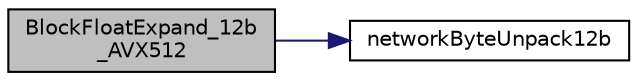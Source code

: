 digraph "BlockFloatExpand_12b_AVX512"
{
 // LATEX_PDF_SIZE
  edge [fontname="Helvetica",fontsize="10",labelfontname="Helvetica",labelfontsize="10"];
  node [fontname="Helvetica",fontsize="10",shape=record];
  rankdir="LR";
  Node1 [label="BlockFloatExpand_12b\l_AVX512",height=0.2,width=0.4,color="black", fillcolor="grey75", style="filled", fontcolor="black",tooltip="12 bit expansion"];
  Node1 -> Node2 [color="midnightblue",fontsize="10",style="solid",fontname="Helvetica"];
  Node2 [label="networkByteUnpack12b",height=0.2,width=0.4,color="black", fillcolor="white", style="filled",URL="$xran__compression_8cpp.html#a91aa9bdb6901711b43d848a4a5a94d2f",tooltip=" "];
}
